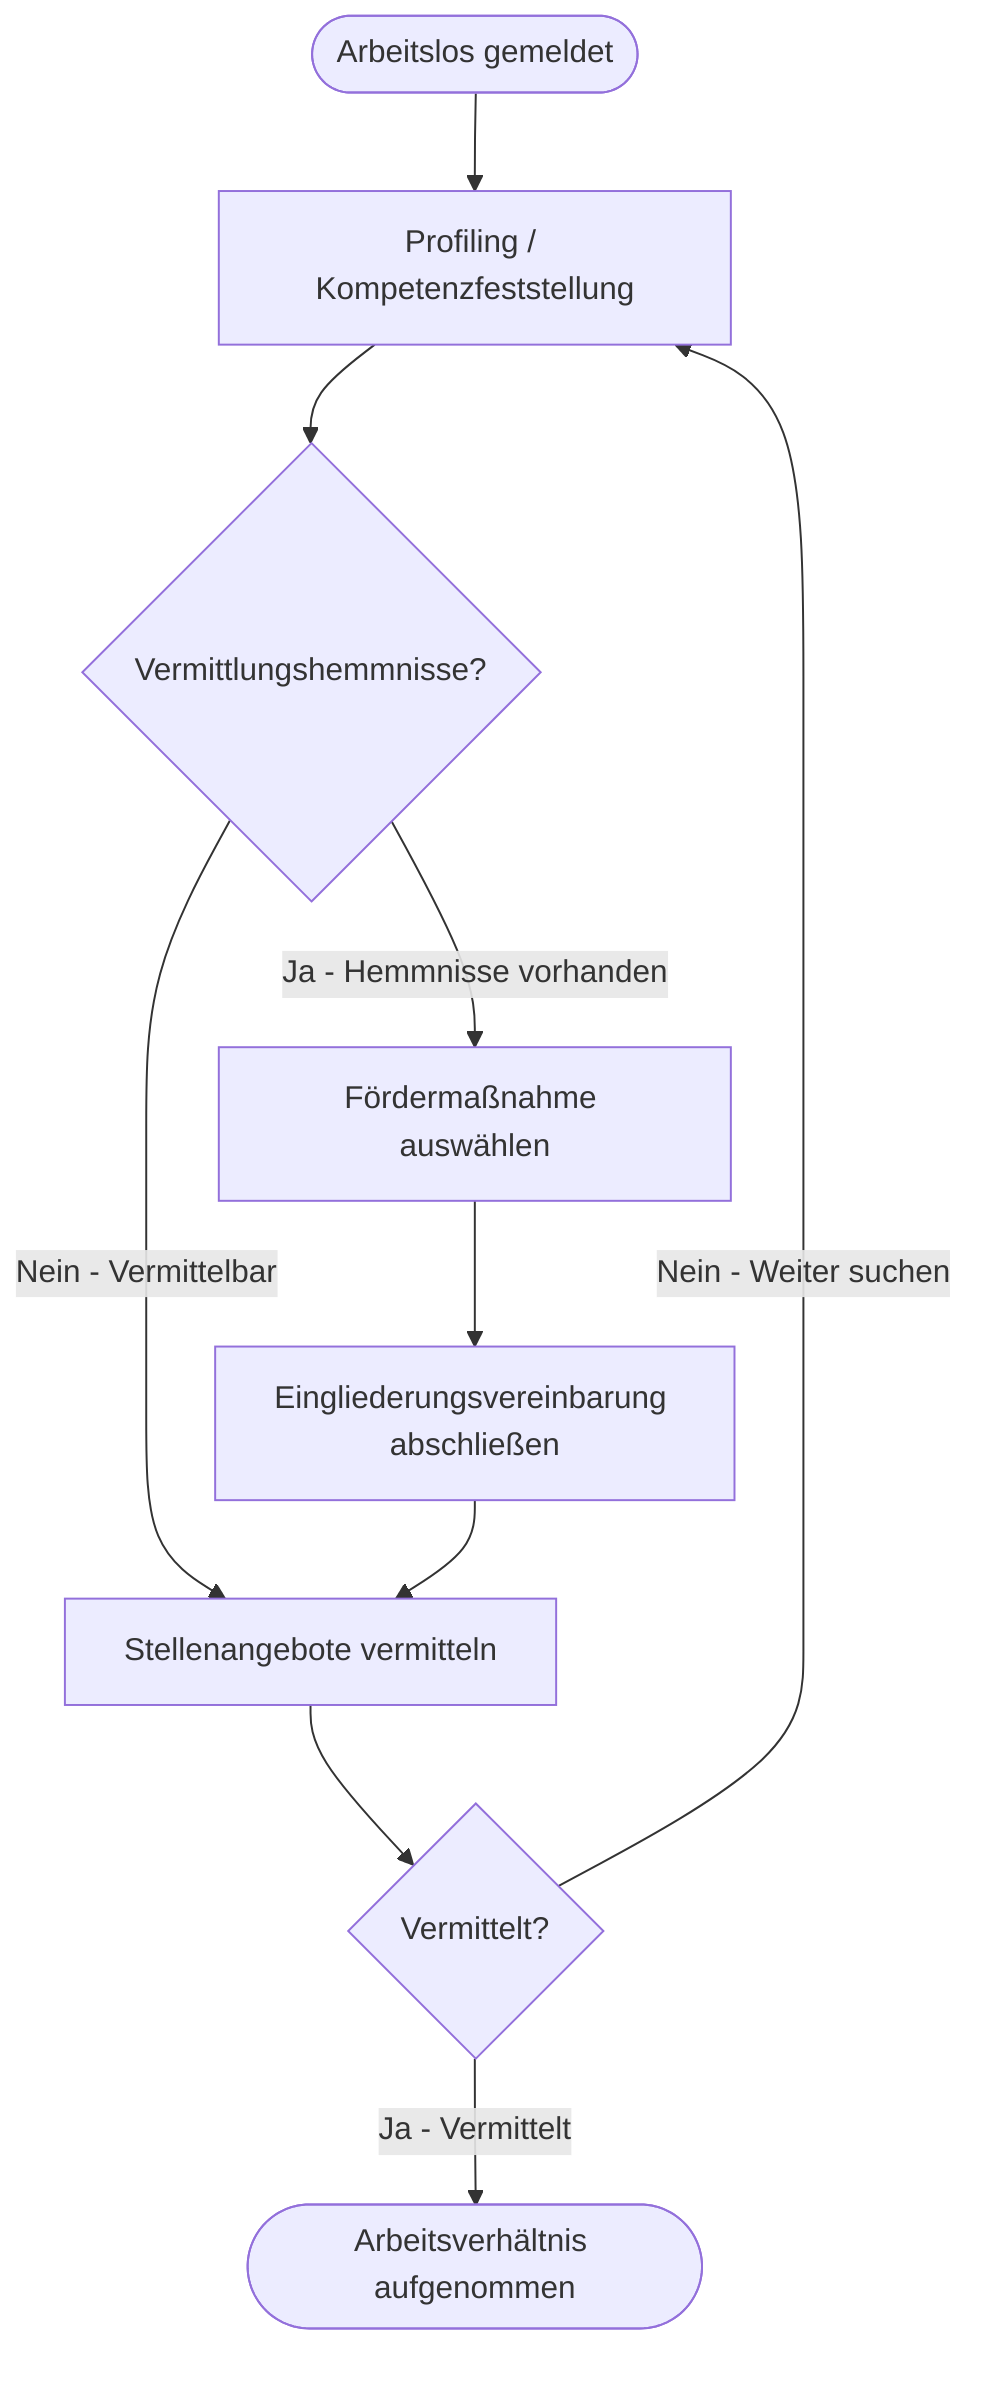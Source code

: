 graph TD
    Start_1([Arbeitslos gemeldet])
    Task_2[Profiling / Kompetenzfeststellung]
    Gateway_4{Vermittlungshemmnisse?}
    Task_6[Fördermaßnahme auswählen]
    Task_8[Eingliederungsvereinbarung abschließen]
    Task_10[Stellenangebote vermitteln]
    Gateway_13{Vermittelt?}
    End_15([Arbeitsverhältnis aufgenommen])
    Start_1 --> Task_2
    Task_2 --> Gateway_4
    Gateway_4 -->|Ja - Hemmnisse vorhanden| Task_6
    Task_6 --> Task_8
    Gateway_4 -->|Nein - Vermittelbar| Task_10
    Task_8 --> Task_10
    Task_10 --> Gateway_13
    Gateway_13 -->|Ja - Vermittelt| End_15
    Gateway_13 -->|Nein - Weiter suchen| Task_2